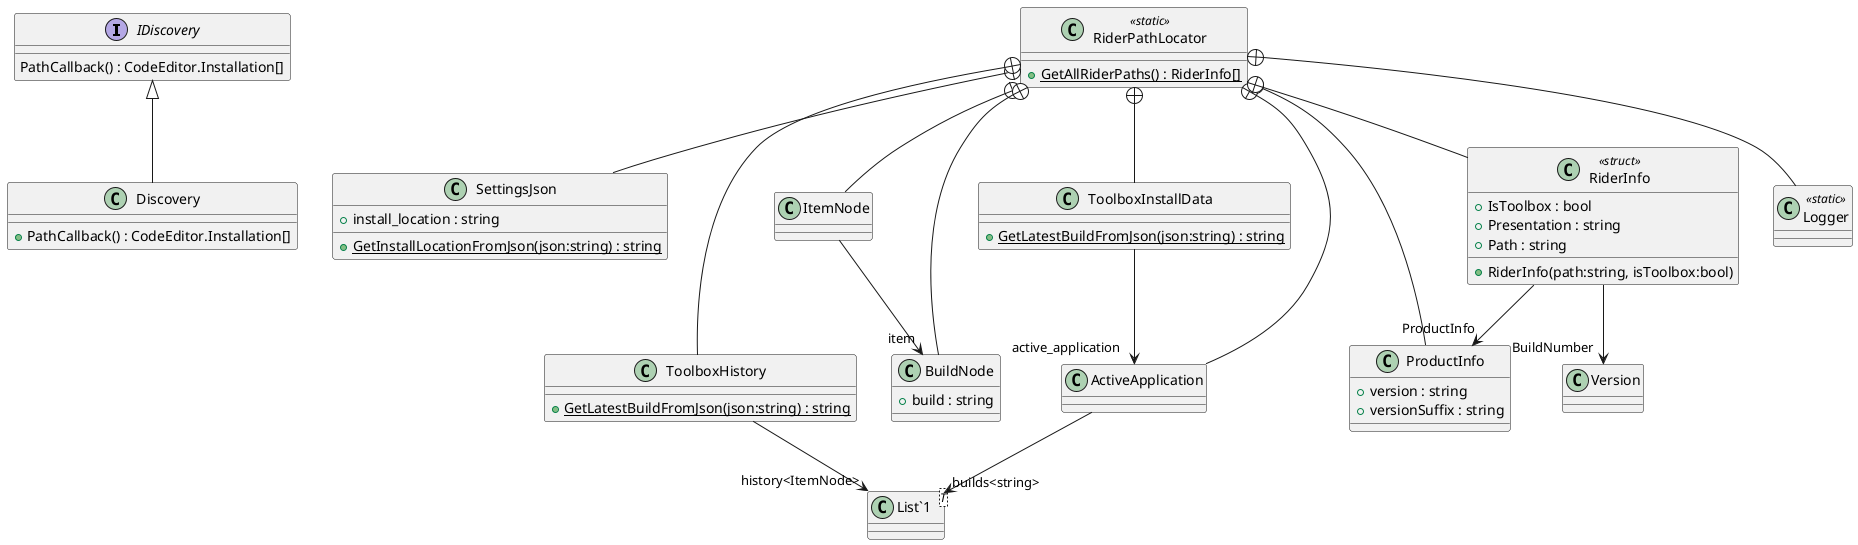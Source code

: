 @startuml
interface IDiscovery {
    PathCallback() : CodeEditor.Installation[]
}
class Discovery {
    + PathCallback() : CodeEditor.Installation[]
}
class RiderPathLocator <<static>> {
    + {static} GetAllRiderPaths() : RiderInfo[]
}
class SettingsJson {
    + install_location : string
    + {static} GetInstallLocationFromJson(json:string) : string
}
class ToolboxHistory {
    + {static} GetLatestBuildFromJson(json:string) : string
}
class ItemNode {
}
class BuildNode {
    + build : string
}
class ProductInfo {
    + version : string
    + versionSuffix : string
}
class ToolboxInstallData {
    + {static} GetLatestBuildFromJson(json:string) : string
}
class ActiveApplication {
}
class RiderInfo <<struct>> {
    + IsToolbox : bool
    + Presentation : string
    + Path : string
    + RiderInfo(path:string, isToolbox:bool)
}
class Logger <<static>> {
}
class "List`1"<T> {
}
IDiscovery <|-- Discovery
RiderPathLocator +-- SettingsJson
RiderPathLocator +-- ToolboxHistory
ToolboxHistory --> "history<ItemNode>" "List`1"
RiderPathLocator +-- ItemNode
ItemNode --> "item" BuildNode
RiderPathLocator +-- BuildNode
RiderPathLocator +-- ProductInfo
RiderPathLocator +-- ToolboxInstallData
ToolboxInstallData --> "active_application" ActiveApplication
RiderPathLocator +-- ActiveApplication
ActiveApplication --> "builds<string>" "List`1"
RiderPathLocator +-- RiderInfo
RiderInfo --> "BuildNumber" Version
RiderInfo --> "ProductInfo" ProductInfo
RiderPathLocator +-- Logger
@enduml
